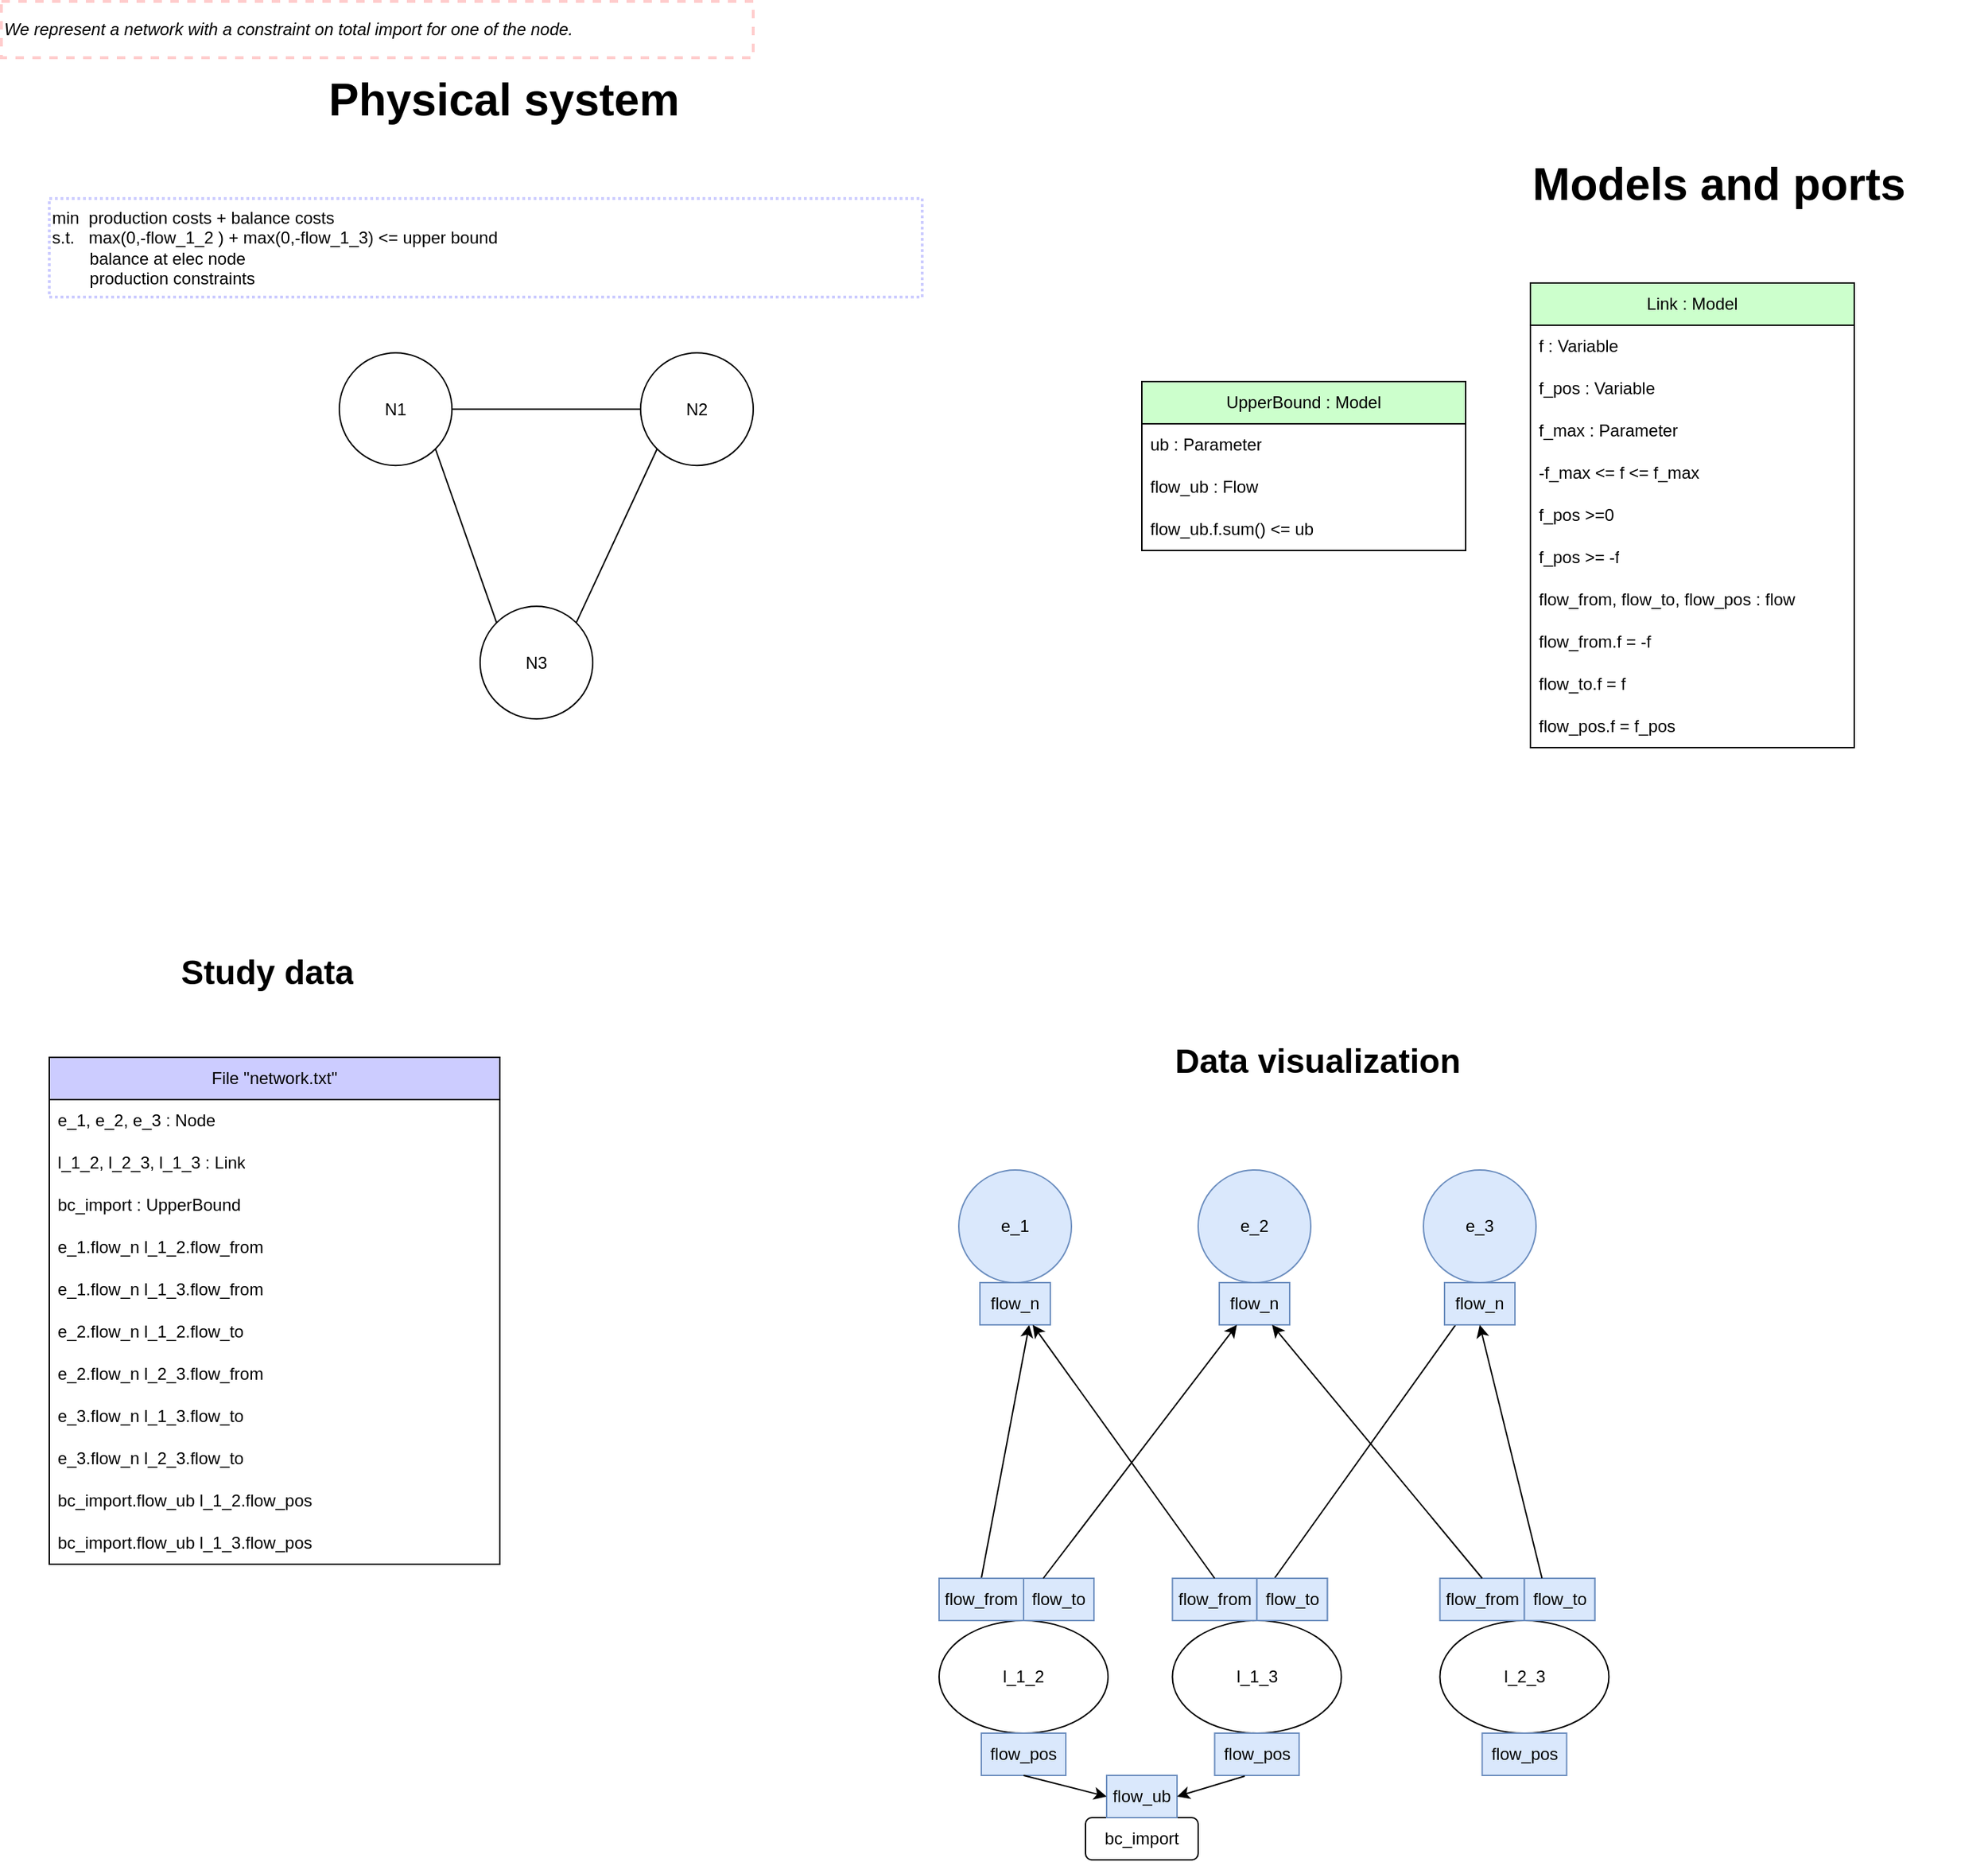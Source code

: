 <mxfile>
    <diagram name="page_1" id="0eeWLhEhAbjt74QTUGkZ">
        <mxGraphModel dx="1752" dy="1625" grid="1" gridSize="10" guides="1" tooltips="1" connect="1" arrows="1" fold="1" page="1" pageScale="1" pageWidth="827" pageHeight="1169" math="0" shadow="0">
            <root>
                <mxCell id="0"/>
                <mxCell id="1" parent="0"/>
                <mxCell id="EA9z76p3zM__a-H7yWGD-37" value="&lt;font style=&quot;font-size: 32px;&quot;&gt;&lt;b&gt;Models and ports&lt;br&gt;&lt;/b&gt;&lt;/font&gt;" style="text;html=1;strokeColor=none;fillColor=none;align=center;verticalAlign=middle;whiteSpace=wrap;rounded=0;" parent="1" vertex="1">
                    <mxGeometry x="950" y="-200" width="380" height="120" as="geometry"/>
                </mxCell>
                <mxCell id="EA9z76p3zM__a-H7yWGD-39" value="&lt;font style=&quot;font-size: 32px;&quot;&gt;&lt;b style=&quot;border-color: var(--border-color); font-size: 12px;&quot;&gt;&lt;font style=&quot;border-color: var(--border-color); font-size: 24px;&quot;&gt;Data visualization&lt;/font&gt;&lt;/b&gt;&lt;b&gt;&lt;br&gt;&lt;/b&gt;&lt;/font&gt;" style="text;html=1;strokeColor=none;fillColor=none;align=center;verticalAlign=middle;whiteSpace=wrap;rounded=0;" parent="1" vertex="1">
                    <mxGeometry x="640" y="420" width="430" height="120" as="geometry"/>
                </mxCell>
                <mxCell id="aWoHtGz9jkfwQIE-XJvv-16" value="" style="endArrow=classic;html=1;rounded=0;exitX=0.5;exitY=0;exitDx=0;exitDy=0;" parent="1" source="io5GCxzzSzc3zPwwghzN-176" edge="1">
                    <mxGeometry width="50" height="50" relative="1" as="geometry">
                        <mxPoint x="477" y="760" as="sourcePoint"/>
                        <mxPoint x="650" y="670" as="targetPoint"/>
                    </mxGeometry>
                </mxCell>
                <mxCell id="aWoHtGz9jkfwQIE-XJvv-19" value="" style="endArrow=classic;html=1;rounded=0;exitX=0.25;exitY=0;exitDx=0;exitDy=0;" parent="1" source="io5GCxzzSzc3zPwwghzN-185" edge="1">
                    <mxGeometry width="50" height="50" relative="1" as="geometry">
                        <mxPoint x="829" y="860" as="sourcePoint"/>
                        <mxPoint x="960" y="660" as="targetPoint"/>
                    </mxGeometry>
                </mxCell>
                <mxCell id="io5GCxzzSzc3zPwwghzN-148" value="" style="group" parent="1" vertex="1" connectable="0">
                    <mxGeometry x="600" y="560" width="80" height="110" as="geometry"/>
                </mxCell>
                <mxCell id="io5GCxzzSzc3zPwwghzN-149" value="e_1" style="ellipse;whiteSpace=wrap;html=1;aspect=fixed;fillColor=#dae8fc;strokeColor=#6c8ebf;" parent="io5GCxzzSzc3zPwwghzN-148" vertex="1">
                    <mxGeometry width="80" height="80" as="geometry"/>
                </mxCell>
                <mxCell id="io5GCxzzSzc3zPwwghzN-150" value="flow_n" style="rounded=0;whiteSpace=wrap;html=1;fillColor=#dae8fc;strokeColor=#6c8ebf;" parent="io5GCxzzSzc3zPwwghzN-148" vertex="1">
                    <mxGeometry x="15" y="80" width="50" height="30" as="geometry"/>
                </mxCell>
                <mxCell id="io5GCxzzSzc3zPwwghzN-151" value="" style="group" parent="1" vertex="1" connectable="0">
                    <mxGeometry x="770" y="560" width="80" height="110" as="geometry"/>
                </mxCell>
                <mxCell id="io5GCxzzSzc3zPwwghzN-152" value="e_2" style="ellipse;whiteSpace=wrap;html=1;aspect=fixed;fillColor=#dae8fc;strokeColor=#6c8ebf;" parent="io5GCxzzSzc3zPwwghzN-151" vertex="1">
                    <mxGeometry width="80" height="80" as="geometry"/>
                </mxCell>
                <mxCell id="io5GCxzzSzc3zPwwghzN-153" value="flow_n" style="rounded=0;whiteSpace=wrap;html=1;fillColor=#dae8fc;strokeColor=#6c8ebf;" parent="io5GCxzzSzc3zPwwghzN-151" vertex="1">
                    <mxGeometry x="15" y="80" width="50" height="30" as="geometry"/>
                </mxCell>
                <mxCell id="io5GCxzzSzc3zPwwghzN-154" value="" style="group" parent="1" vertex="1" connectable="0">
                    <mxGeometry x="930" y="560" width="80" height="110" as="geometry"/>
                </mxCell>
                <mxCell id="io5GCxzzSzc3zPwwghzN-155" value="e_3" style="ellipse;whiteSpace=wrap;html=1;aspect=fixed;fillColor=#dae8fc;strokeColor=#6c8ebf;" parent="io5GCxzzSzc3zPwwghzN-154" vertex="1">
                    <mxGeometry width="80" height="80" as="geometry"/>
                </mxCell>
                <mxCell id="io5GCxzzSzc3zPwwghzN-156" value="flow_n" style="rounded=0;whiteSpace=wrap;html=1;fillColor=#dae8fc;strokeColor=#6c8ebf;" parent="io5GCxzzSzc3zPwwghzN-154" vertex="1">
                    <mxGeometry x="15" y="80" width="50" height="30" as="geometry"/>
                </mxCell>
                <mxCell id="io5GCxzzSzc3zPwwghzN-173" value="" style="group" parent="1" vertex="1" connectable="0">
                    <mxGeometry x="586" y="850" width="121.73" height="150" as="geometry"/>
                </mxCell>
                <mxCell id="io5GCxzzSzc3zPwwghzN-174" value="l_1_2" style="ellipse;whiteSpace=wrap;html=1;" parent="io5GCxzzSzc3zPwwghzN-173" vertex="1">
                    <mxGeometry y="30" width="120" height="80" as="geometry"/>
                </mxCell>
                <mxCell id="io5GCxzzSzc3zPwwghzN-175" value="" style="group;fillColor=#dae8fc;strokeColor=#6c8ebf;" parent="io5GCxzzSzc3zPwwghzN-173" vertex="1" connectable="0">
                    <mxGeometry x="10" width="100" height="30" as="geometry"/>
                </mxCell>
                <mxCell id="io5GCxzzSzc3zPwwghzN-176" value="flow_from" style="rounded=0;whiteSpace=wrap;html=1;fillColor=#dae8fc;strokeColor=#6c8ebf;" parent="io5GCxzzSzc3zPwwghzN-175" vertex="1">
                    <mxGeometry x="-10" width="60" height="30" as="geometry"/>
                </mxCell>
                <mxCell id="io5GCxzzSzc3zPwwghzN-177" value="flow_to" style="rounded=0;whiteSpace=wrap;html=1;fillColor=#dae8fc;strokeColor=#6c8ebf;" parent="io5GCxzzSzc3zPwwghzN-175" vertex="1">
                    <mxGeometry x="50" width="50" height="30" as="geometry"/>
                </mxCell>
                <mxCell id="G6jGmKj02sHsCHb4SvRn-197" value="flow_pos" style="rounded=0;whiteSpace=wrap;html=1;fillColor=#dae8fc;strokeColor=#6c8ebf;" vertex="1" parent="io5GCxzzSzc3zPwwghzN-173">
                    <mxGeometry x="30" y="110" width="60" height="30" as="geometry"/>
                </mxCell>
                <mxCell id="io5GCxzzSzc3zPwwghzN-181" value="" style="group" parent="1" vertex="1" connectable="0">
                    <mxGeometry x="751.73" y="850" width="121.73" height="140" as="geometry"/>
                </mxCell>
                <mxCell id="io5GCxzzSzc3zPwwghzN-182" value="l_1_3" style="ellipse;whiteSpace=wrap;html=1;" parent="io5GCxzzSzc3zPwwghzN-181" vertex="1">
                    <mxGeometry y="30" width="120" height="80" as="geometry"/>
                </mxCell>
                <mxCell id="io5GCxzzSzc3zPwwghzN-183" value="" style="group;fillColor=#dae8fc;strokeColor=#6c8ebf;" parent="io5GCxzzSzc3zPwwghzN-181" vertex="1" connectable="0">
                    <mxGeometry x="10" width="100" height="30" as="geometry"/>
                </mxCell>
                <mxCell id="io5GCxzzSzc3zPwwghzN-184" value="flow_from" style="rounded=0;whiteSpace=wrap;html=1;fillColor=#dae8fc;strokeColor=#6c8ebf;" parent="io5GCxzzSzc3zPwwghzN-183" vertex="1">
                    <mxGeometry x="-10" width="60" height="30" as="geometry"/>
                </mxCell>
                <mxCell id="io5GCxzzSzc3zPwwghzN-185" value="flow_to" style="rounded=0;whiteSpace=wrap;html=1;fillColor=#dae8fc;strokeColor=#6c8ebf;" parent="io5GCxzzSzc3zPwwghzN-183" vertex="1">
                    <mxGeometry x="50" width="50" height="30" as="geometry"/>
                </mxCell>
                <mxCell id="G6jGmKj02sHsCHb4SvRn-199" value="flow_pos" style="rounded=0;whiteSpace=wrap;html=1;fillColor=#dae8fc;strokeColor=#6c8ebf;" vertex="1" parent="io5GCxzzSzc3zPwwghzN-181">
                    <mxGeometry x="30" y="110" width="60" height="30" as="geometry"/>
                </mxCell>
                <mxCell id="io5GCxzzSzc3zPwwghzN-189" value="" style="group" parent="1" vertex="1" connectable="0">
                    <mxGeometry x="941.73" y="850" width="121.73" height="140" as="geometry"/>
                </mxCell>
                <mxCell id="io5GCxzzSzc3zPwwghzN-190" value="l_2_3" style="ellipse;whiteSpace=wrap;html=1;" parent="io5GCxzzSzc3zPwwghzN-189" vertex="1">
                    <mxGeometry y="30" width="120" height="80" as="geometry"/>
                </mxCell>
                <mxCell id="io5GCxzzSzc3zPwwghzN-191" value="" style="group;fillColor=#dae8fc;strokeColor=#6c8ebf;" parent="io5GCxzzSzc3zPwwghzN-189" vertex="1" connectable="0">
                    <mxGeometry x="10" width="100" height="30" as="geometry"/>
                </mxCell>
                <mxCell id="io5GCxzzSzc3zPwwghzN-192" value="flow_from" style="rounded=0;whiteSpace=wrap;html=1;fillColor=#dae8fc;strokeColor=#6c8ebf;" parent="io5GCxzzSzc3zPwwghzN-191" vertex="1">
                    <mxGeometry x="-10" width="60" height="30" as="geometry"/>
                </mxCell>
                <mxCell id="io5GCxzzSzc3zPwwghzN-193" value="flow_to" style="rounded=0;whiteSpace=wrap;html=1;fillColor=#dae8fc;strokeColor=#6c8ebf;" parent="io5GCxzzSzc3zPwwghzN-191" vertex="1">
                    <mxGeometry x="50" width="50" height="30" as="geometry"/>
                </mxCell>
                <mxCell id="G6jGmKj02sHsCHb4SvRn-200" value="flow_pos" style="rounded=0;whiteSpace=wrap;html=1;fillColor=#dae8fc;strokeColor=#6c8ebf;" vertex="1" parent="io5GCxzzSzc3zPwwghzN-189">
                    <mxGeometry x="30" y="110" width="60" height="30" as="geometry"/>
                </mxCell>
                <mxCell id="aWoHtGz9jkfwQIE-XJvv-17" value="" style="endArrow=classic;html=1;rounded=0;entryX=0.25;entryY=1;entryDx=0;entryDy=0;" parent="1" target="io5GCxzzSzc3zPwwghzN-153" edge="1">
                    <mxGeometry width="50" height="50" relative="1" as="geometry">
                        <mxPoint x="660" y="850" as="sourcePoint"/>
                        <mxPoint x="646" y="680" as="targetPoint"/>
                    </mxGeometry>
                </mxCell>
                <mxCell id="aWoHtGz9jkfwQIE-XJvv-18" value="" style="endArrow=classic;html=1;rounded=0;exitX=0.5;exitY=0;exitDx=0;exitDy=0;entryX=0.75;entryY=1;entryDx=0;entryDy=0;" parent="1" source="io5GCxzzSzc3zPwwghzN-184" target="io5GCxzzSzc3zPwwghzN-150" edge="1">
                    <mxGeometry width="50" height="50" relative="1" as="geometry">
                        <mxPoint x="649" y="860" as="sourcePoint"/>
                        <mxPoint x="646" y="680" as="targetPoint"/>
                    </mxGeometry>
                </mxCell>
                <mxCell id="aWoHtGz9jkfwQIE-XJvv-20" value="" style="endArrow=classic;html=1;rounded=0;exitX=0.5;exitY=0;exitDx=0;exitDy=0;entryX=0.75;entryY=1;entryDx=0;entryDy=0;" parent="1" source="io5GCxzzSzc3zPwwghzN-192" target="io5GCxzzSzc3zPwwghzN-153" edge="1">
                    <mxGeometry width="50" height="50" relative="1" as="geometry">
                        <mxPoint x="865" y="860" as="sourcePoint"/>
                        <mxPoint x="956" y="670" as="targetPoint"/>
                    </mxGeometry>
                </mxCell>
                <mxCell id="aWoHtGz9jkfwQIE-XJvv-21" value="" style="endArrow=classic;html=1;rounded=0;entryX=0.5;entryY=1;entryDx=0;entryDy=0;exitX=0.25;exitY=0;exitDx=0;exitDy=0;" parent="1" source="io5GCxzzSzc3zPwwghzN-193" target="io5GCxzzSzc3zPwwghzN-156" edge="1">
                    <mxGeometry width="50" height="50" relative="1" as="geometry">
                        <mxPoint x="1056" y="850" as="sourcePoint"/>
                        <mxPoint x="833" y="680" as="targetPoint"/>
                    </mxGeometry>
                </mxCell>
                <mxCell id="gQHjPlM2CJMaZ_1cljnZ-1" value="N1" style="ellipse;whiteSpace=wrap;html=1;aspect=fixed;" parent="1" vertex="1">
                    <mxGeometry x="160" y="-20.4" width="80" height="80" as="geometry"/>
                </mxCell>
                <mxCell id="gQHjPlM2CJMaZ_1cljnZ-2" value="N2" style="ellipse;whiteSpace=wrap;html=1;aspect=fixed;" parent="1" vertex="1">
                    <mxGeometry x="374" y="-20.4" width="80" height="80" as="geometry"/>
                </mxCell>
                <mxCell id="gQHjPlM2CJMaZ_1cljnZ-3" value="N3" style="ellipse;whiteSpace=wrap;html=1;aspect=fixed;" parent="1" vertex="1">
                    <mxGeometry x="260" y="159.6" width="80" height="80" as="geometry"/>
                </mxCell>
                <mxCell id="gQHjPlM2CJMaZ_1cljnZ-4" value="" style="endArrow=none;html=1;rounded=0;exitX=1;exitY=1;exitDx=0;exitDy=0;entryX=0;entryY=0;entryDx=0;entryDy=0;" parent="1" source="gQHjPlM2CJMaZ_1cljnZ-1" target="gQHjPlM2CJMaZ_1cljnZ-3" edge="1">
                    <mxGeometry width="50" height="50" relative="1" as="geometry">
                        <mxPoint x="390" y="259.6" as="sourcePoint"/>
                        <mxPoint x="440" y="209.6" as="targetPoint"/>
                    </mxGeometry>
                </mxCell>
                <mxCell id="gQHjPlM2CJMaZ_1cljnZ-5" value="" style="endArrow=none;html=1;rounded=0;exitX=1;exitY=0.5;exitDx=0;exitDy=0;entryX=0;entryY=0.5;entryDx=0;entryDy=0;" parent="1" source="gQHjPlM2CJMaZ_1cljnZ-1" target="gQHjPlM2CJMaZ_1cljnZ-2" edge="1">
                    <mxGeometry width="50" height="50" relative="1" as="geometry">
                        <mxPoint x="210" y="69.6" as="sourcePoint"/>
                        <mxPoint x="272" y="171.6" as="targetPoint"/>
                    </mxGeometry>
                </mxCell>
                <mxCell id="gQHjPlM2CJMaZ_1cljnZ-6" value="" style="endArrow=none;html=1;rounded=0;exitX=0;exitY=1;exitDx=0;exitDy=0;entryX=1;entryY=0;entryDx=0;entryDy=0;" parent="1" source="gQHjPlM2CJMaZ_1cljnZ-2" target="gQHjPlM2CJMaZ_1cljnZ-3" edge="1">
                    <mxGeometry width="50" height="50" relative="1" as="geometry">
                        <mxPoint x="210" y="69.6" as="sourcePoint"/>
                        <mxPoint x="272" y="171.6" as="targetPoint"/>
                    </mxGeometry>
                </mxCell>
                <mxCell id="EA9z76p3zM__a-H7yWGD-36" value="&lt;font style=&quot;font-size: 32px;&quot;&gt;&lt;b&gt;Physical system&lt;br&gt;&lt;/b&gt;&lt;/font&gt;" style="text;html=1;strokeColor=none;fillColor=none;align=center;verticalAlign=middle;whiteSpace=wrap;rounded=0;" parent="1" vertex="1">
                    <mxGeometry x="87" y="-260" width="380" height="120" as="geometry"/>
                </mxCell>
                <mxCell id="28" value="File &quot;network.txt&quot;" style="swimlane;fontStyle=0;childLayout=stackLayout;horizontal=1;startSize=30;horizontalStack=0;resizeParent=1;resizeParentMax=0;resizeLast=0;collapsible=1;marginBottom=0;whiteSpace=wrap;html=1;fillColor=#ccccff;" parent="1" vertex="1">
                    <mxGeometry x="-46" y="480" width="320" height="360" as="geometry"/>
                </mxCell>
                <mxCell id="29" value="e_1, e_2, e_3 : Node" style="text;strokeColor=none;fillColor=none;align=left;verticalAlign=middle;spacingLeft=4;spacingRight=4;overflow=hidden;points=[[0,0.5],[1,0.5]];portConstraint=eastwest;rotatable=0;whiteSpace=wrap;html=1;" parent="28" vertex="1">
                    <mxGeometry y="30" width="320" height="30" as="geometry"/>
                </mxCell>
                <mxCell id="76" value="l_1_2, l_2_3, l_1_3 : Link" style="text;strokeColor=none;fillColor=none;align=left;verticalAlign=middle;spacingLeft=4;spacingRight=4;overflow=hidden;points=[[0,0.5],[1,0.5]];portConstraint=eastwest;rotatable=0;whiteSpace=wrap;html=1;" parent="28" vertex="1">
                    <mxGeometry y="60" width="320" height="30" as="geometry"/>
                </mxCell>
                <mxCell id="G6jGmKj02sHsCHb4SvRn-209" value="bc_import : UpperBound" style="text;strokeColor=none;fillColor=none;align=left;verticalAlign=middle;spacingLeft=4;spacingRight=4;overflow=hidden;points=[[0,0.5],[1,0.5]];portConstraint=eastwest;rotatable=0;whiteSpace=wrap;html=1;" vertex="1" parent="28">
                    <mxGeometry y="90" width="320" height="30" as="geometry"/>
                </mxCell>
                <mxCell id="77" value="e_1.flow_n l_1_2.flow_from" style="text;strokeColor=none;fillColor=none;align=left;verticalAlign=middle;spacingLeft=4;spacingRight=4;overflow=hidden;points=[[0,0.5],[1,0.5]];portConstraint=eastwest;rotatable=0;whiteSpace=wrap;html=1;" parent="28" vertex="1">
                    <mxGeometry y="120" width="320" height="30" as="geometry"/>
                </mxCell>
                <mxCell id="78" value="e_1.flow_n l_1_3.flow_from" style="text;strokeColor=none;fillColor=none;align=left;verticalAlign=middle;spacingLeft=4;spacingRight=4;overflow=hidden;points=[[0,0.5],[1,0.5]];portConstraint=eastwest;rotatable=0;whiteSpace=wrap;html=1;" parent="28" vertex="1">
                    <mxGeometry y="150" width="320" height="30" as="geometry"/>
                </mxCell>
                <mxCell id="79" value="e_2.flow_n l_1_2.flow_to" style="text;strokeColor=none;fillColor=none;align=left;verticalAlign=middle;spacingLeft=4;spacingRight=4;overflow=hidden;points=[[0,0.5],[1,0.5]];portConstraint=eastwest;rotatable=0;whiteSpace=wrap;html=1;" parent="28" vertex="1">
                    <mxGeometry y="180" width="320" height="30" as="geometry"/>
                </mxCell>
                <mxCell id="80" value="e_2.flow_n l_2_3.flow_from" style="text;strokeColor=none;fillColor=none;align=left;verticalAlign=middle;spacingLeft=4;spacingRight=4;overflow=hidden;points=[[0,0.5],[1,0.5]];portConstraint=eastwest;rotatable=0;whiteSpace=wrap;html=1;" parent="28" vertex="1">
                    <mxGeometry y="210" width="320" height="30" as="geometry"/>
                </mxCell>
                <mxCell id="81" value="e_3.flow_n l_1_3.flow_to" style="text;strokeColor=none;fillColor=none;align=left;verticalAlign=middle;spacingLeft=4;spacingRight=4;overflow=hidden;points=[[0,0.5],[1,0.5]];portConstraint=eastwest;rotatable=0;whiteSpace=wrap;html=1;" parent="28" vertex="1">
                    <mxGeometry y="240" width="320" height="30" as="geometry"/>
                </mxCell>
                <mxCell id="82" value="e_3.flow_n l_2_3.flow_to" style="text;strokeColor=none;fillColor=none;align=left;verticalAlign=middle;spacingLeft=4;spacingRight=4;overflow=hidden;points=[[0,0.5],[1,0.5]];portConstraint=eastwest;rotatable=0;whiteSpace=wrap;html=1;" parent="28" vertex="1">
                    <mxGeometry y="270" width="320" height="30" as="geometry"/>
                </mxCell>
                <mxCell id="G6jGmKj02sHsCHb4SvRn-211" value="bc_import.flow_ub l_1_2.flow_pos" style="text;strokeColor=none;fillColor=none;align=left;verticalAlign=middle;spacingLeft=4;spacingRight=4;overflow=hidden;points=[[0,0.5],[1,0.5]];portConstraint=eastwest;rotatable=0;whiteSpace=wrap;html=1;" vertex="1" parent="28">
                    <mxGeometry y="300" width="320" height="30" as="geometry"/>
                </mxCell>
                <mxCell id="G6jGmKj02sHsCHb4SvRn-212" value="bc_import.flow_ub l_1_3.flow_pos" style="text;strokeColor=none;fillColor=none;align=left;verticalAlign=middle;spacingLeft=4;spacingRight=4;overflow=hidden;points=[[0,0.5],[1,0.5]];portConstraint=eastwest;rotatable=0;whiteSpace=wrap;html=1;" vertex="1" parent="28">
                    <mxGeometry y="330" width="320" height="30" as="geometry"/>
                </mxCell>
                <mxCell id="36" value="&lt;h1&gt;Study data&lt;/h1&gt;" style="text;html=1;strokeColor=none;fillColor=none;spacing=5;spacingTop=-20;whiteSpace=wrap;overflow=hidden;rounded=0;align=center;" parent="1" vertex="1">
                    <mxGeometry x="-16" y="400" width="250" height="40" as="geometry"/>
                </mxCell>
                <mxCell id="1DZpEdA2Pz-2I5nbqVrt-185" value="min&amp;nbsp;&amp;nbsp;&lt;span style=&quot;&quot;&gt;&lt;/span&gt;production costs + balance costs&lt;br&gt;s.t.&amp;nbsp;&lt;span style=&quot;&quot;&gt;&amp;nbsp; max(0,-flow_1_2 ) + max(0,-flow_1_3) &amp;lt;= upper bound&lt;/span&gt;&amp;nbsp;&amp;nbsp;&lt;br&gt;&lt;span style=&quot;&quot;&gt;&#9;&lt;/span&gt;&lt;span style=&quot;white-space: pre;&quot;&gt;&#9;&lt;/span&gt;balance at elec node&lt;br&gt;&lt;span style=&quot;&quot;&gt;&#9;&lt;/span&gt;&lt;span style=&quot;white-space: pre;&quot;&gt;&#9;&lt;/span&gt;production constraints" style="text;html=1;strokeColor=#CCCCFF;fillColor=none;align=left;verticalAlign=middle;whiteSpace=wrap;rounded=0;dashed=1;dashPattern=1 1;strokeWidth=2;" parent="1" vertex="1">
                    <mxGeometry x="-46" y="-130" width="620" height="70" as="geometry"/>
                </mxCell>
                <mxCell id="1DZpEdA2Pz-2I5nbqVrt-186" value="&lt;i&gt;We represent a network with a constraint on total import for one of the node.&lt;/i&gt;" style="text;html=1;strokeColor=#FFCCCC;fillColor=none;align=left;verticalAlign=middle;whiteSpace=wrap;rounded=0;dashed=1;strokeWidth=2;" parent="1" vertex="1">
                    <mxGeometry x="-80" y="-270" width="534" height="40" as="geometry"/>
                </mxCell>
                <mxCell id="G6jGmKj02sHsCHb4SvRn-185" value="Link : Model" style="swimlane;fontStyle=0;childLayout=stackLayout;horizontal=1;startSize=30;horizontalStack=0;resizeParent=1;resizeParentMax=0;resizeLast=0;collapsible=1;marginBottom=0;whiteSpace=wrap;html=1;fillColor=#CCFFCC;" vertex="1" parent="1">
                    <mxGeometry x="1006" y="-70" width="230" height="330" as="geometry"/>
                </mxCell>
                <mxCell id="G6jGmKj02sHsCHb4SvRn-186" value="f : Variable" style="text;strokeColor=none;fillColor=none;align=left;verticalAlign=middle;spacingLeft=4;spacingRight=4;overflow=hidden;points=[[0,0.5],[1,0.5]];portConstraint=eastwest;rotatable=0;whiteSpace=wrap;html=1;" vertex="1" parent="G6jGmKj02sHsCHb4SvRn-185">
                    <mxGeometry y="30" width="230" height="30" as="geometry"/>
                </mxCell>
                <mxCell id="G6jGmKj02sHsCHb4SvRn-194" value="f_pos : Variable" style="text;strokeColor=none;fillColor=none;align=left;verticalAlign=middle;spacingLeft=4;spacingRight=4;overflow=hidden;points=[[0,0.5],[1,0.5]];portConstraint=eastwest;rotatable=0;whiteSpace=wrap;html=1;" vertex="1" parent="G6jGmKj02sHsCHb4SvRn-185">
                    <mxGeometry y="60" width="230" height="30" as="geometry"/>
                </mxCell>
                <mxCell id="G6jGmKj02sHsCHb4SvRn-187" value="f_max : Parameter" style="text;strokeColor=none;fillColor=none;align=left;verticalAlign=middle;spacingLeft=4;spacingRight=4;overflow=hidden;points=[[0,0.5],[1,0.5]];portConstraint=eastwest;rotatable=0;whiteSpace=wrap;html=1;" vertex="1" parent="G6jGmKj02sHsCHb4SvRn-185">
                    <mxGeometry y="90" width="230" height="30" as="geometry"/>
                </mxCell>
                <mxCell id="G6jGmKj02sHsCHb4SvRn-188" value="-f_max &amp;lt;= f &amp;lt;= f_max" style="text;strokeColor=none;fillColor=none;align=left;verticalAlign=middle;spacingLeft=4;spacingRight=4;overflow=hidden;points=[[0,0.5],[1,0.5]];portConstraint=eastwest;rotatable=0;whiteSpace=wrap;html=1;" vertex="1" parent="G6jGmKj02sHsCHb4SvRn-185">
                    <mxGeometry y="120" width="230" height="30" as="geometry"/>
                </mxCell>
                <mxCell id="G6jGmKj02sHsCHb4SvRn-195" value="f_pos &amp;gt;=0" style="text;strokeColor=none;fillColor=none;align=left;verticalAlign=middle;spacingLeft=4;spacingRight=4;overflow=hidden;points=[[0,0.5],[1,0.5]];portConstraint=eastwest;rotatable=0;whiteSpace=wrap;html=1;" vertex="1" parent="G6jGmKj02sHsCHb4SvRn-185">
                    <mxGeometry y="150" width="230" height="30" as="geometry"/>
                </mxCell>
                <mxCell id="G6jGmKj02sHsCHb4SvRn-196" value="f_pos &amp;gt;= -f" style="text;strokeColor=none;fillColor=none;align=left;verticalAlign=middle;spacingLeft=4;spacingRight=4;overflow=hidden;points=[[0,0.5],[1,0.5]];portConstraint=eastwest;rotatable=0;whiteSpace=wrap;html=1;" vertex="1" parent="G6jGmKj02sHsCHb4SvRn-185">
                    <mxGeometry y="180" width="230" height="30" as="geometry"/>
                </mxCell>
                <mxCell id="G6jGmKj02sHsCHb4SvRn-189" value="flow_from, flow_to, flow_pos : flow" style="text;strokeColor=none;fillColor=none;align=left;verticalAlign=middle;spacingLeft=4;spacingRight=4;overflow=hidden;points=[[0,0.5],[1,0.5]];portConstraint=eastwest;rotatable=0;whiteSpace=wrap;html=1;" vertex="1" parent="G6jGmKj02sHsCHb4SvRn-185">
                    <mxGeometry y="210" width="230" height="30" as="geometry"/>
                </mxCell>
                <mxCell id="G6jGmKj02sHsCHb4SvRn-191" value="flow_from.f = -f" style="text;strokeColor=none;fillColor=none;align=left;verticalAlign=middle;spacingLeft=4;spacingRight=4;overflow=hidden;points=[[0,0.5],[1,0.5]];portConstraint=eastwest;rotatable=0;whiteSpace=wrap;html=1;" vertex="1" parent="G6jGmKj02sHsCHb4SvRn-185">
                    <mxGeometry y="240" width="230" height="30" as="geometry"/>
                </mxCell>
                <mxCell id="G6jGmKj02sHsCHb4SvRn-193" value="flow_to.f = f" style="text;strokeColor=none;fillColor=none;align=left;verticalAlign=middle;spacingLeft=4;spacingRight=4;overflow=hidden;points=[[0,0.5],[1,0.5]];portConstraint=eastwest;rotatable=0;whiteSpace=wrap;html=1;" vertex="1" parent="G6jGmKj02sHsCHb4SvRn-185">
                    <mxGeometry y="270" width="230" height="30" as="geometry"/>
                </mxCell>
                <mxCell id="G6jGmKj02sHsCHb4SvRn-198" value="flow_pos.f = f_pos" style="text;strokeColor=none;fillColor=none;align=left;verticalAlign=middle;spacingLeft=4;spacingRight=4;overflow=hidden;points=[[0,0.5],[1,0.5]];portConstraint=eastwest;rotatable=0;whiteSpace=wrap;html=1;" vertex="1" parent="G6jGmKj02sHsCHb4SvRn-185">
                    <mxGeometry y="300" width="230" height="30" as="geometry"/>
                </mxCell>
                <mxCell id="G6jGmKj02sHsCHb4SvRn-201" value="UpperBound : Model" style="swimlane;fontStyle=0;childLayout=stackLayout;horizontal=1;startSize=30;horizontalStack=0;resizeParent=1;resizeParentMax=0;resizeLast=0;collapsible=1;marginBottom=0;whiteSpace=wrap;html=1;fillColor=#CCFFCC;fontColor=#000000;" vertex="1" parent="1">
                    <mxGeometry x="730" width="230" height="120" as="geometry"/>
                </mxCell>
                <mxCell id="G6jGmKj02sHsCHb4SvRn-202" value="ub : Parameter" style="text;strokeColor=none;fillColor=none;align=left;verticalAlign=middle;spacingLeft=4;spacingRight=4;overflow=hidden;points=[[0,0.5],[1,0.5]];portConstraint=eastwest;rotatable=0;whiteSpace=wrap;html=1;" vertex="1" parent="G6jGmKj02sHsCHb4SvRn-201">
                    <mxGeometry y="30" width="230" height="30" as="geometry"/>
                </mxCell>
                <mxCell id="G6jGmKj02sHsCHb4SvRn-203" value="flow_ub : Flow" style="text;strokeColor=none;fillColor=none;align=left;verticalAlign=middle;spacingLeft=4;spacingRight=4;overflow=hidden;points=[[0,0.5],[1,0.5]];portConstraint=eastwest;rotatable=0;whiteSpace=wrap;html=1;" vertex="1" parent="G6jGmKj02sHsCHb4SvRn-201">
                    <mxGeometry y="60" width="230" height="30" as="geometry"/>
                </mxCell>
                <mxCell id="G6jGmKj02sHsCHb4SvRn-204" value="flow_ub.f.sum() &amp;lt;= ub" style="text;strokeColor=none;fillColor=none;align=left;verticalAlign=middle;spacingLeft=4;spacingRight=4;overflow=hidden;points=[[0,0.5],[1,0.5]];portConstraint=eastwest;rotatable=0;whiteSpace=wrap;html=1;" vertex="1" parent="G6jGmKj02sHsCHb4SvRn-201">
                    <mxGeometry y="90" width="230" height="30" as="geometry"/>
                </mxCell>
                <mxCell id="G6jGmKj02sHsCHb4SvRn-205" value="bc_import" style="rounded=1;whiteSpace=wrap;html=1;container=0;" vertex="1" parent="1">
                    <mxGeometry x="690" y="1020" width="80" height="30" as="geometry"/>
                </mxCell>
                <mxCell id="G6jGmKj02sHsCHb4SvRn-206" value="flow_ub" style="rounded=0;whiteSpace=wrap;html=1;fillColor=#dae8fc;strokeColor=#6c8ebf;container=0;" vertex="1" parent="1">
                    <mxGeometry x="705" y="990" width="50" height="30" as="geometry"/>
                </mxCell>
                <mxCell id="G6jGmKj02sHsCHb4SvRn-207" value="" style="endArrow=classic;html=1;rounded=0;exitX=0.5;exitY=1;exitDx=0;exitDy=0;entryX=0;entryY=0.5;entryDx=0;entryDy=0;" edge="1" parent="1" source="G6jGmKj02sHsCHb4SvRn-197" target="G6jGmKj02sHsCHb4SvRn-206">
                    <mxGeometry width="50" height="50" relative="1" as="geometry">
                        <mxPoint x="670" y="860" as="sourcePoint"/>
                        <mxPoint x="740" y="850" as="targetPoint"/>
                    </mxGeometry>
                </mxCell>
                <mxCell id="G6jGmKj02sHsCHb4SvRn-208" value="" style="endArrow=classic;html=1;rounded=0;exitX=0.356;exitY=1.018;exitDx=0;exitDy=0;entryX=1;entryY=0.5;entryDx=0;entryDy=0;exitPerimeter=0;" edge="1" parent="1" source="G6jGmKj02sHsCHb4SvRn-199" target="G6jGmKj02sHsCHb4SvRn-206">
                    <mxGeometry width="50" height="50" relative="1" as="geometry">
                        <mxPoint x="656" y="1000" as="sourcePoint"/>
                        <mxPoint x="715" y="1015" as="targetPoint"/>
                    </mxGeometry>
                </mxCell>
            </root>
        </mxGraphModel>
    </diagram>
</mxfile>